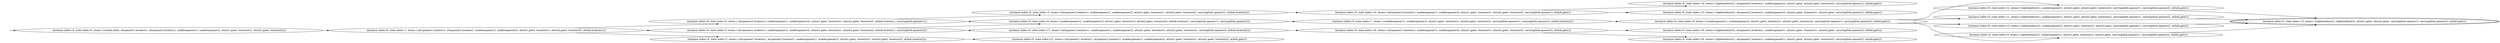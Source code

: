digraph {
rankdir="LR"
s0[label="(instance index=9, state index=0, atoms={at(bob,shed), at(spanner1,location1), at(spanner2,location1), usable(spanner1), usable(spanner2), at(nut1,gate), loose(nut1), at(nut2,gate), loose(nut2)})"]
s1[label="(instance index=9, state index=1, atoms={at(spanner1,location1), at(spanner2,location1), usable(spanner1), usable(spanner2), at(nut1,gate), loose(nut1), at(nut2,gate), loose(nut2), at(bob,location1)})"]
s4[label="(instance index=9, state index=4, atoms={at(spanner2,location1), usable(spanner1), usable(spanner2), at(nut1,gate), loose(nut1), at(nut2,gate), loose(nut2), at(bob,location1), carrying(bob,spanner1)})"]
s3[label="(instance index=9, state index=3, atoms={at(spanner1,location1), usable(spanner1), usable(spanner2), at(nut1,gate), loose(nut1), at(nut2,gate), loose(nut2), at(bob,location1), carrying(bob,spanner2)})"]
s2[label="(instance index=9, state index=2, atoms={at(spanner1,location1), at(spanner2,location1), usable(spanner1), usable(spanner2), at(nut1,gate), loose(nut1), at(nut2,gate), loose(nut2), at(bob,location2)})"]
s6[label="(instance index=9, state index=6, atoms={usable(spanner1), usable(spanner2), at(nut1,gate), loose(nut1), at(nut2,gate), loose(nut2), at(bob,location1), carrying(bob,spanner1), carrying(bob,spanner2)})"]
s5[label="(instance index=9, state index=5, atoms={at(spanner2,location1), usable(spanner1), usable(spanner2), at(nut1,gate), loose(nut1), at(nut2,gate), loose(nut2), carrying(bob,spanner1), at(bob,location2)})"]
s17[label="(instance index=9, state index=17, atoms={at(spanner1,location1), usable(spanner1), usable(spanner2), at(nut1,gate), loose(nut1), at(nut2,gate), loose(nut2), carrying(bob,spanner2), at(bob,location2)})"]
s21[label="(instance index=9, state index=21, atoms={at(spanner1,location1), at(spanner2,location1), usable(spanner1), usable(spanner2), at(nut1,gate), loose(nut1), at(nut2,gate), loose(nut2), at(bob,gate)})"]
s7[label="(instance index=9, state index=7, atoms={usable(spanner1), usable(spanner2), at(nut1,gate), loose(nut1), at(nut2,gate), loose(nut2), carrying(bob,spanner1), carrying(bob,spanner2), at(bob,location2)})"]
s14[label="(instance index=9, state index=14, atoms={at(spanner2,location1), usable(spanner1), usable(spanner2), at(nut1,gate), loose(nut1), at(nut2,gate), loose(nut2), carrying(bob,spanner1), at(bob,gate)})"]
s18[label="(instance index=9, state index=18, atoms={at(spanner1,location1), usable(spanner1), usable(spanner2), at(nut1,gate), loose(nut1), at(nut2,gate), loose(nut2), carrying(bob,spanner2), at(bob,gate)})"]
s8[label="(instance index=9, state index=8, atoms={usable(spanner1), usable(spanner2), at(nut1,gate), loose(nut1), at(nut2,gate), loose(nut2), carrying(bob,spanner1), carrying(bob,spanner2), at(bob,gate)})"]
s15[label="(instance index=9, state index=15, atoms={tightened(nut2), at(spanner2,location1), usable(spanner2), at(nut1,gate), loose(nut1), at(nut2,gate), carrying(bob,spanner1), at(bob,gate)})"]
s16[label="(instance index=9, state index=16, atoms={tightened(nut1), at(spanner2,location1), usable(spanner2), at(nut1,gate), at(nut2,gate), loose(nut2), carrying(bob,spanner1), at(bob,gate)})"]
s20[label="(instance index=9, state index=20, atoms={tightened(nut1), at(spanner1,location1), usable(spanner1), at(nut1,gate), at(nut2,gate), loose(nut2), carrying(bob,spanner2), at(bob,gate)})"]
s19[label="(instance index=9, state index=19, atoms={tightened(nut2), at(spanner1,location1), usable(spanner1), at(nut1,gate), loose(nut1), at(nut2,gate), carrying(bob,spanner2), at(bob,gate)})"]
s12[label="(instance index=9, state index=12, atoms={tightened(nut1), usable(spanner2), at(nut1,gate), at(nut2,gate), loose(nut2), carrying(bob,spanner1), carrying(bob,spanner2), at(bob,gate)})"]
s11[label="(instance index=9, state index=11, atoms={tightened(nut1), usable(spanner1), at(nut1,gate), at(nut2,gate), loose(nut2), carrying(bob,spanner1), carrying(bob,spanner2), at(bob,gate)})"]
s10[label="(instance index=9, state index=10, atoms={tightened(nut2), usable(spanner2), at(nut1,gate), loose(nut1), at(nut2,gate), carrying(bob,spanner1), carrying(bob,spanner2), at(bob,gate)})"]
s9[label="(instance index=9, state index=9, atoms={tightened(nut2), usable(spanner1), at(nut1,gate), loose(nut1), at(nut2,gate), carrying(bob,spanner1), carrying(bob,spanner2), at(bob,gate)})"]
s13[peripheries=2,label="(instance index=9, state index=13, atoms={tightened(nut1), tightened(nut2), at(nut1,gate), at(nut2,gate), carrying(bob,spanner1), carrying(bob,spanner2), at(bob,gate)})"]
Dangling [ label = "", style = invis ]
{ rank = same; Dangling }
Dangling -> s0
{ rank = same; s0}
{ rank = same; s1}
{ rank = same; s4,s3,s2}
{ rank = same; s6,s5,s17,s21}
{ rank = same; s7,s14,s18}
{ rank = same; s8,s15,s16,s20,s19}
{ rank = same; s12,s11,s10,s9}
{ rank = same; s13}
{
s0->s1
}
{
s1->s4
s1->s3
s1->s2
}
{
s4->s6
s4->s5
s3->s6
s3->s17
s2->s21
}
{
s6->s7
s5->s14
s17->s18
}
{
s7->s8
s14->s15
s14->s16
s18->s20
s18->s19
}
{
s8->s12
s8->s11
s8->s10
s8->s9
}
{
s12->s13
s11->s13
s10->s13
s9->s13
}
{
}
}
